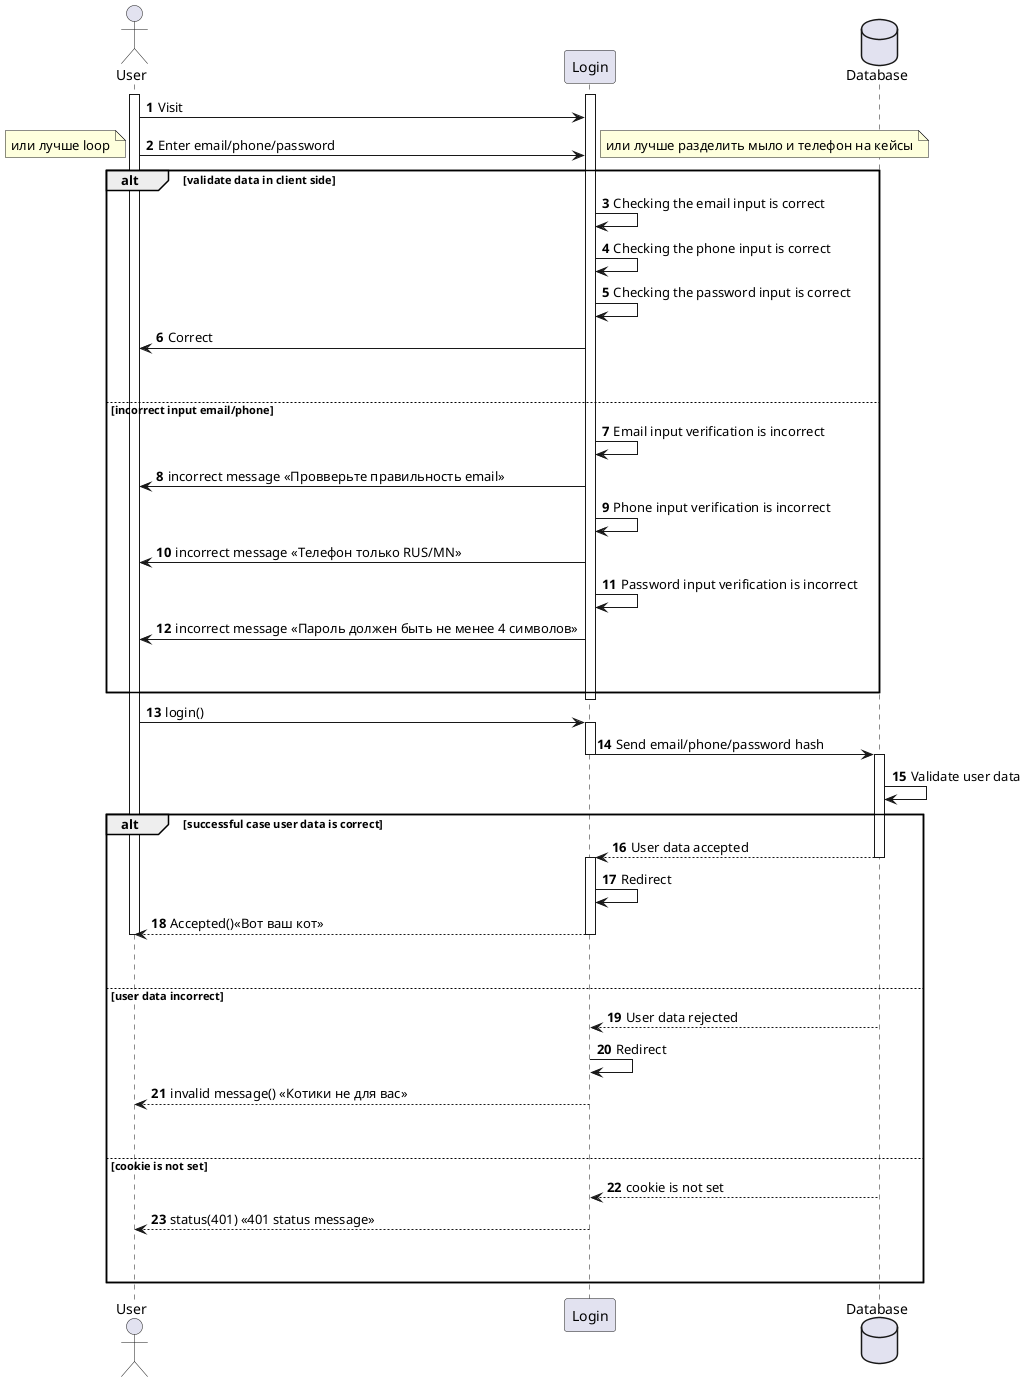 @startuml
'https://plantuml.com/sequence-diagram

autonumber
actor User
participant Login
database  Database
activate User
activate Login
User -> Login: Visit
User -> Login : Enter email/phone/password
note left: или лучше loop
note right: или лучше разделить мыло и телефон на кейсы
alt validate data in client side
    Login -> Login: Checking the email input is correct
    Login -> Login: Checking the phone input is correct
    Login -> Login: Checking the password input is correct
    Login -> User: Correct
||45||
else incorrect input email/phone
    Login -> Login: Email input verification is incorrect
    Login -> User: incorrect message <<Провверьте правильность email>>
    Login -> Login: Phone input verification is incorrect
    Login -> User: incorrect message <<Телефон только RUS/MN>>
    Login -> Login: Password input verification is incorrect
    Login -> User: incorrect message <<Пароль должен быть не менее 4 символов>>
||45||
end
deactivate Login
User -> Login : login()
activate Login
Login -> Database: Send email/phone/password hash
deactivate Login
activate Database
Database -> Database: Validate user data

alt successful case user data is correct
    Database --> Login : User data accepted
    deactivate Database
    activate Login
    Login -> Login : Redirect
    Login --> User: Accepted()<<Вот ваш кот>>
    deactivate Login
    deactivate User
||45||
else user data incorrect
    Database --> Login: User data rejected
    Login -> Login: Redirect
    Login --> User: invalid message() <<Котики не для вас>>
||45||
else cookie is not set
    Database --> Login: cookie is not set
    Login --> User: status(401) <<401 status message>>
||45||
end

@enduml